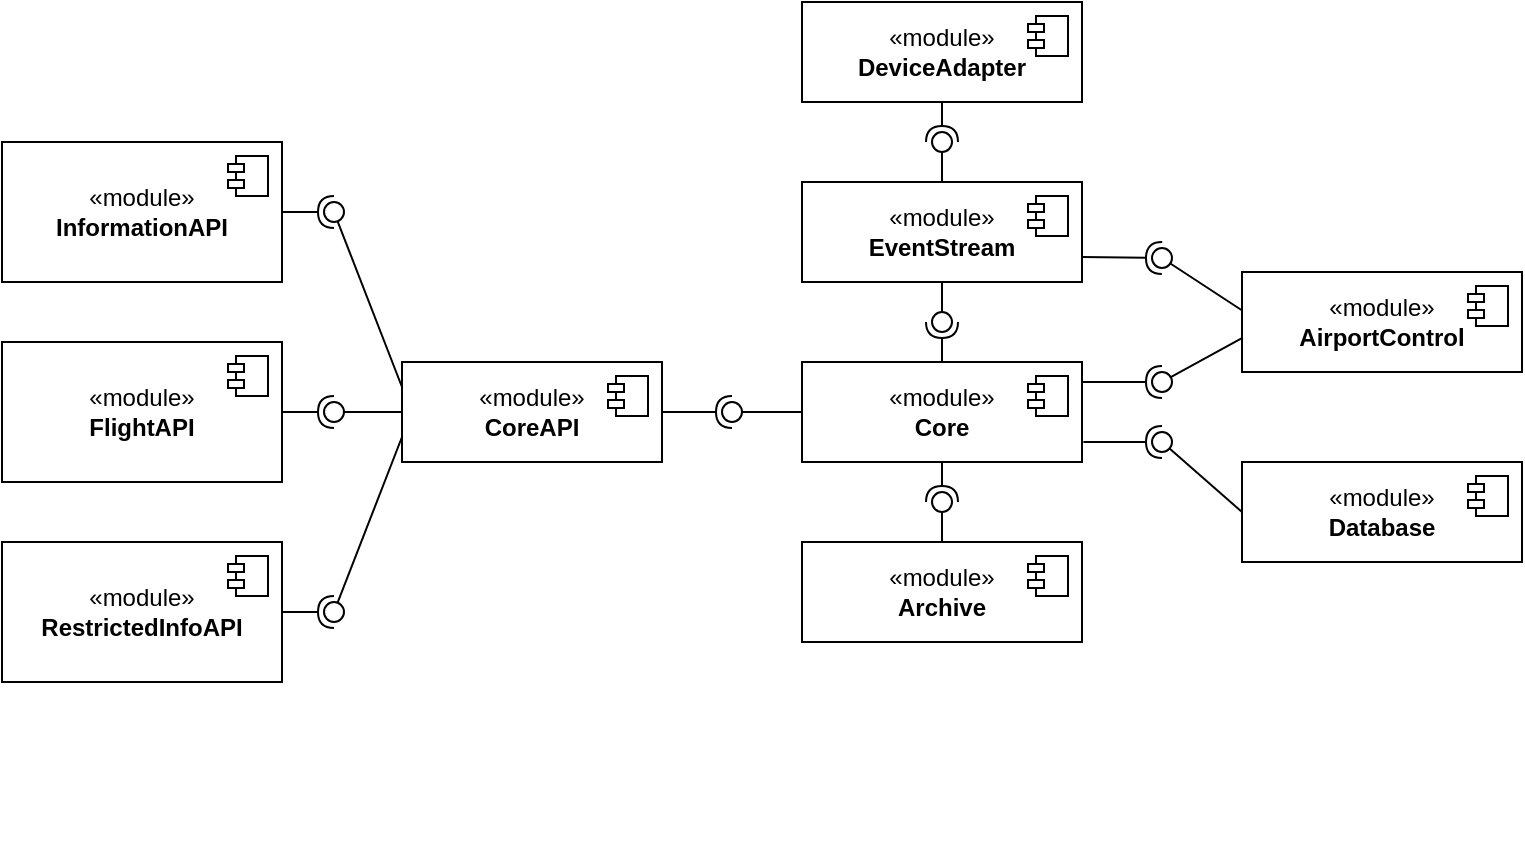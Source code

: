 <mxfile version="23.1.6" type="github">
  <diagram name="Page-1" id="HcmS3u_ktw_YCwsRuwHg">
    <mxGraphModel dx="882" dy="639" grid="1" gridSize="10" guides="1" tooltips="1" connect="1" arrows="1" fold="1" page="1" pageScale="1" pageWidth="827" pageHeight="1169" math="0" shadow="0">
      <root>
        <mxCell id="0" />
        <mxCell id="1" parent="0" />
        <mxCell id="WJw3mbz3F_eYc_uWYeea-5" value="«module»&lt;br&gt;&lt;b&gt;InformationAPI&lt;/b&gt;" style="html=1;dropTarget=0;whiteSpace=wrap;" parent="1" vertex="1">
          <mxGeometry x="34" y="100" width="140" height="70" as="geometry" />
        </mxCell>
        <mxCell id="WJw3mbz3F_eYc_uWYeea-6" value="" style="shape=module;jettyWidth=8;jettyHeight=4;" parent="WJw3mbz3F_eYc_uWYeea-5" vertex="1">
          <mxGeometry x="1" width="20" height="20" relative="1" as="geometry">
            <mxPoint x="-27" y="7" as="offset" />
          </mxGeometry>
        </mxCell>
        <mxCell id="WJw3mbz3F_eYc_uWYeea-7" value="«module»&lt;br&gt;&lt;b&gt;FlightAPI&lt;/b&gt;" style="html=1;dropTarget=0;whiteSpace=wrap;" parent="1" vertex="1">
          <mxGeometry x="34" y="200" width="140" height="70" as="geometry" />
        </mxCell>
        <mxCell id="WJw3mbz3F_eYc_uWYeea-8" value="" style="shape=module;jettyWidth=8;jettyHeight=4;" parent="WJw3mbz3F_eYc_uWYeea-7" vertex="1">
          <mxGeometry x="1" width="20" height="20" relative="1" as="geometry">
            <mxPoint x="-27" y="7" as="offset" />
          </mxGeometry>
        </mxCell>
        <mxCell id="WJw3mbz3F_eYc_uWYeea-9" value="«module»&lt;br&gt;&lt;b&gt;RestrictedInfoAPI&lt;/b&gt;" style="html=1;dropTarget=0;whiteSpace=wrap;" parent="1" vertex="1">
          <mxGeometry x="34" y="300" width="140" height="70" as="geometry" />
        </mxCell>
        <mxCell id="WJw3mbz3F_eYc_uWYeea-10" value="" style="shape=module;jettyWidth=8;jettyHeight=4;" parent="WJw3mbz3F_eYc_uWYeea-9" vertex="1">
          <mxGeometry x="1" width="20" height="20" relative="1" as="geometry">
            <mxPoint x="-27" y="7" as="offset" />
          </mxGeometry>
        </mxCell>
        <mxCell id="WJw3mbz3F_eYc_uWYeea-11" value="«module»&lt;br&gt;&lt;b&gt;Core&lt;/b&gt;" style="html=1;dropTarget=0;whiteSpace=wrap;" parent="1" vertex="1">
          <mxGeometry x="434" y="210" width="140" height="50" as="geometry" />
        </mxCell>
        <mxCell id="WJw3mbz3F_eYc_uWYeea-12" value="" style="shape=module;jettyWidth=8;jettyHeight=4;" parent="WJw3mbz3F_eYc_uWYeea-11" vertex="1">
          <mxGeometry x="1" width="20" height="20" relative="1" as="geometry">
            <mxPoint x="-27" y="7" as="offset" />
          </mxGeometry>
        </mxCell>
        <mxCell id="WJw3mbz3F_eYc_uWYeea-15" value="«module»&lt;br&gt;&lt;b&gt;EventStream&lt;/b&gt;" style="html=1;dropTarget=0;whiteSpace=wrap;" parent="1" vertex="1">
          <mxGeometry x="434" y="120" width="140" height="50" as="geometry" />
        </mxCell>
        <mxCell id="WJw3mbz3F_eYc_uWYeea-16" value="" style="shape=module;jettyWidth=8;jettyHeight=4;" parent="WJw3mbz3F_eYc_uWYeea-15" vertex="1">
          <mxGeometry x="1" width="20" height="20" relative="1" as="geometry">
            <mxPoint x="-27" y="7" as="offset" />
          </mxGeometry>
        </mxCell>
        <mxCell id="WJw3mbz3F_eYc_uWYeea-27" value="" style="rounded=0;orthogonalLoop=1;jettySize=auto;html=1;endArrow=halfCircle;endFill=0;endSize=6;strokeWidth=1;sketch=0;exitX=1;exitY=0.5;exitDx=0;exitDy=0;" parent="1" source="WJw3mbz3F_eYc_uWYeea-5" edge="1">
          <mxGeometry relative="1" as="geometry">
            <mxPoint x="314" y="95" as="sourcePoint" />
            <mxPoint x="200" y="135" as="targetPoint" />
          </mxGeometry>
        </mxCell>
        <mxCell id="WJw3mbz3F_eYc_uWYeea-29" value="" style="ellipse;whiteSpace=wrap;html=1;align=center;aspect=fixed;fillColor=none;strokeColor=none;resizable=0;perimeter=centerPerimeter;rotatable=0;allowArrows=0;points=[];outlineConnect=1;" parent="1" vertex="1">
          <mxGeometry x="224" y="90" width="10" height="10" as="geometry" />
        </mxCell>
        <mxCell id="WJw3mbz3F_eYc_uWYeea-30" value="" style="rounded=0;orthogonalLoop=1;jettySize=auto;html=1;endArrow=halfCircle;endFill=0;endSize=6;strokeWidth=1;sketch=0;fontSize=12;curved=1;exitX=1;exitY=0.5;exitDx=0;exitDy=0;" parent="1" source="WJw3mbz3F_eYc_uWYeea-7" edge="1">
          <mxGeometry relative="1" as="geometry">
            <mxPoint x="349" y="245" as="sourcePoint" />
            <mxPoint x="200" y="235" as="targetPoint" />
          </mxGeometry>
        </mxCell>
        <mxCell id="WJw3mbz3F_eYc_uWYeea-31" value="" style="ellipse;whiteSpace=wrap;html=1;align=center;aspect=fixed;fillColor=none;strokeColor=none;resizable=0;perimeter=centerPerimeter;rotatable=0;allowArrows=0;points=[];outlineConnect=1;" parent="1" vertex="1">
          <mxGeometry x="294" y="240" width="10" height="10" as="geometry" />
        </mxCell>
        <mxCell id="WJw3mbz3F_eYc_uWYeea-33" value="" style="rounded=0;orthogonalLoop=1;jettySize=auto;html=1;endArrow=halfCircle;endFill=0;endSize=6;strokeWidth=1;sketch=0;fontSize=12;curved=1;exitX=1;exitY=0.5;exitDx=0;exitDy=0;" parent="1" source="WJw3mbz3F_eYc_uWYeea-9" edge="1">
          <mxGeometry relative="1" as="geometry">
            <mxPoint x="259" y="350" as="sourcePoint" />
            <mxPoint x="200" y="335" as="targetPoint" />
          </mxGeometry>
        </mxCell>
        <mxCell id="WJw3mbz3F_eYc_uWYeea-34" value="" style="ellipse;whiteSpace=wrap;html=1;align=center;aspect=fixed;fillColor=none;strokeColor=none;resizable=0;perimeter=centerPerimeter;rotatable=0;allowArrows=0;points=[];outlineConnect=1;" parent="1" vertex="1">
          <mxGeometry x="234" y="390" width="10" height="10" as="geometry" />
        </mxCell>
        <mxCell id="WJw3mbz3F_eYc_uWYeea-35" value="«module»&lt;br&gt;&lt;b&gt;CoreAPI&lt;/b&gt;" style="html=1;dropTarget=0;whiteSpace=wrap;" parent="1" vertex="1">
          <mxGeometry x="234" y="210" width="130" height="50" as="geometry" />
        </mxCell>
        <mxCell id="WJw3mbz3F_eYc_uWYeea-36" value="" style="shape=module;jettyWidth=8;jettyHeight=4;" parent="WJw3mbz3F_eYc_uWYeea-35" vertex="1">
          <mxGeometry x="1" width="20" height="20" relative="1" as="geometry">
            <mxPoint x="-27" y="7" as="offset" />
          </mxGeometry>
        </mxCell>
        <mxCell id="WJw3mbz3F_eYc_uWYeea-46" value="" style="rounded=0;orthogonalLoop=1;jettySize=auto;html=1;endArrow=oval;endFill=0;sketch=0;sourcePerimeterSpacing=0;targetPerimeterSpacing=0;endSize=10;exitX=0;exitY=0.5;exitDx=0;exitDy=0;" parent="1" source="WJw3mbz3F_eYc_uWYeea-35" edge="1">
          <mxGeometry relative="1" as="geometry">
            <mxPoint x="334" y="55" as="sourcePoint" />
            <mxPoint x="200" y="235" as="targetPoint" />
          </mxGeometry>
        </mxCell>
        <mxCell id="WJw3mbz3F_eYc_uWYeea-47" value="" style="rounded=0;orthogonalLoop=1;jettySize=auto;html=1;endArrow=oval;endFill=0;sketch=0;sourcePerimeterSpacing=0;targetPerimeterSpacing=0;endSize=10;exitX=0;exitY=0.25;exitDx=0;exitDy=0;" parent="1" source="WJw3mbz3F_eYc_uWYeea-35" edge="1">
          <mxGeometry relative="1" as="geometry">
            <mxPoint x="334" y="55" as="sourcePoint" />
            <mxPoint x="200" y="135" as="targetPoint" />
          </mxGeometry>
        </mxCell>
        <mxCell id="WJw3mbz3F_eYc_uWYeea-48" value="" style="rounded=0;orthogonalLoop=1;jettySize=auto;html=1;endArrow=oval;endFill=0;sketch=0;sourcePerimeterSpacing=0;targetPerimeterSpacing=0;endSize=10;exitX=0;exitY=0.75;exitDx=0;exitDy=0;" parent="1" source="WJw3mbz3F_eYc_uWYeea-35" edge="1">
          <mxGeometry relative="1" as="geometry">
            <mxPoint x="334" y="55" as="sourcePoint" />
            <mxPoint x="200" y="335" as="targetPoint" />
          </mxGeometry>
        </mxCell>
        <mxCell id="WJw3mbz3F_eYc_uWYeea-51" value="" style="rounded=0;orthogonalLoop=1;jettySize=auto;html=1;endArrow=halfCircle;endFill=0;endSize=6;strokeWidth=1;sketch=0;exitX=1;exitY=0.5;exitDx=0;exitDy=0;" parent="1" source="WJw3mbz3F_eYc_uWYeea-35" target="WJw3mbz3F_eYc_uWYeea-53" edge="1">
          <mxGeometry relative="1" as="geometry">
            <mxPoint x="364" y="275" as="sourcePoint" />
          </mxGeometry>
        </mxCell>
        <mxCell id="WJw3mbz3F_eYc_uWYeea-54" value="" style="rounded=0;orthogonalLoop=1;jettySize=auto;html=1;endArrow=oval;endFill=0;sketch=0;sourcePerimeterSpacing=0;targetPerimeterSpacing=0;endSize=10;exitX=0;exitY=0.5;exitDx=0;exitDy=0;" parent="1" source="WJw3mbz3F_eYc_uWYeea-11" target="WJw3mbz3F_eYc_uWYeea-53" edge="1">
          <mxGeometry relative="1" as="geometry">
            <mxPoint x="434" y="235" as="sourcePoint" />
            <mxPoint x="394" y="240" as="targetPoint" />
          </mxGeometry>
        </mxCell>
        <mxCell id="WJw3mbz3F_eYc_uWYeea-53" value="" style="ellipse;whiteSpace=wrap;html=1;align=center;aspect=fixed;fillColor=none;strokeColor=none;resizable=0;perimeter=centerPerimeter;rotatable=0;allowArrows=0;points=[];outlineConnect=1;" parent="1" vertex="1">
          <mxGeometry x="394" y="230" width="10" height="10" as="geometry" />
        </mxCell>
        <mxCell id="WJw3mbz3F_eYc_uWYeea-62" value="«module»&lt;br&gt;&lt;b&gt;AirportControl&lt;/b&gt;" style="html=1;dropTarget=0;whiteSpace=wrap;" parent="1" vertex="1">
          <mxGeometry x="654" y="165" width="140" height="50" as="geometry" />
        </mxCell>
        <mxCell id="WJw3mbz3F_eYc_uWYeea-63" value="" style="shape=module;jettyWidth=8;jettyHeight=4;" parent="WJw3mbz3F_eYc_uWYeea-62" vertex="1">
          <mxGeometry x="1" width="20" height="20" relative="1" as="geometry">
            <mxPoint x="-27" y="7" as="offset" />
          </mxGeometry>
        </mxCell>
        <mxCell id="WJw3mbz3F_eYc_uWYeea-64" value="«module»&lt;br&gt;&lt;b&gt;DeviceAdapter&lt;/b&gt;" style="html=1;dropTarget=0;whiteSpace=wrap;" parent="1" vertex="1">
          <mxGeometry x="434" y="30" width="140" height="50" as="geometry" />
        </mxCell>
        <mxCell id="WJw3mbz3F_eYc_uWYeea-65" value="" style="shape=module;jettyWidth=8;jettyHeight=4;" parent="WJw3mbz3F_eYc_uWYeea-64" vertex="1">
          <mxGeometry x="1" width="20" height="20" relative="1" as="geometry">
            <mxPoint x="-27" y="7" as="offset" />
          </mxGeometry>
        </mxCell>
        <mxCell id="WJw3mbz3F_eYc_uWYeea-66" value="" style="rounded=0;orthogonalLoop=1;jettySize=auto;html=1;endArrow=halfCircle;endFill=0;endSize=6;strokeWidth=1;sketch=0;exitX=0.5;exitY=1;exitDx=0;exitDy=0;" parent="1" source="WJw3mbz3F_eYc_uWYeea-64" edge="1">
          <mxGeometry relative="1" as="geometry">
            <mxPoint x="614" y="365" as="sourcePoint" />
            <mxPoint x="504" y="100" as="targetPoint" />
          </mxGeometry>
        </mxCell>
        <mxCell id="WJw3mbz3F_eYc_uWYeea-67" value="" style="rounded=0;orthogonalLoop=1;jettySize=auto;html=1;endArrow=oval;endFill=0;sketch=0;sourcePerimeterSpacing=0;targetPerimeterSpacing=0;endSize=10;exitX=0.5;exitY=0;exitDx=0;exitDy=0;" parent="1" source="WJw3mbz3F_eYc_uWYeea-15" edge="1">
          <mxGeometry relative="1" as="geometry">
            <mxPoint x="574" y="365" as="sourcePoint" />
            <mxPoint x="504" y="100" as="targetPoint" />
          </mxGeometry>
        </mxCell>
        <mxCell id="WJw3mbz3F_eYc_uWYeea-68" value="" style="ellipse;whiteSpace=wrap;html=1;align=center;aspect=fixed;fillColor=none;strokeColor=none;resizable=0;perimeter=centerPerimeter;rotatable=0;allowArrows=0;points=[];outlineConnect=1;" parent="1" vertex="1">
          <mxGeometry x="589" y="360" width="10" height="10" as="geometry" />
        </mxCell>
        <mxCell id="WJw3mbz3F_eYc_uWYeea-70" value="" style="ellipse;whiteSpace=wrap;html=1;align=center;aspect=fixed;fillColor=none;strokeColor=none;resizable=0;perimeter=centerPerimeter;rotatable=0;allowArrows=0;points=[];outlineConnect=1;" parent="1" vertex="1">
          <mxGeometry x="394" y="440" width="10" height="10" as="geometry" />
        </mxCell>
        <mxCell id="WJw3mbz3F_eYc_uWYeea-71" value="" style="rounded=0;orthogonalLoop=1;jettySize=auto;html=1;endArrow=halfCircle;endFill=0;endSize=6;strokeWidth=1;sketch=0;exitX=0.5;exitY=0;exitDx=0;exitDy=0;" parent="1" source="WJw3mbz3F_eYc_uWYeea-11" edge="1">
          <mxGeometry relative="1" as="geometry">
            <mxPoint x="474" y="355" as="sourcePoint" />
            <mxPoint x="504" y="190" as="targetPoint" />
          </mxGeometry>
        </mxCell>
        <mxCell id="WJw3mbz3F_eYc_uWYeea-72" value="" style="rounded=0;orthogonalLoop=1;jettySize=auto;html=1;endArrow=oval;endFill=0;sketch=0;sourcePerimeterSpacing=0;targetPerimeterSpacing=0;endSize=10;exitX=0.5;exitY=1;exitDx=0;exitDy=0;" parent="1" source="WJw3mbz3F_eYc_uWYeea-15" edge="1">
          <mxGeometry relative="1" as="geometry">
            <mxPoint x="434" y="355" as="sourcePoint" />
            <mxPoint x="504" y="190" as="targetPoint" />
          </mxGeometry>
        </mxCell>
        <mxCell id="WJw3mbz3F_eYc_uWYeea-73" value="" style="ellipse;whiteSpace=wrap;html=1;align=center;aspect=fixed;fillColor=none;strokeColor=none;resizable=0;perimeter=centerPerimeter;rotatable=0;allowArrows=0;points=[];outlineConnect=1;" parent="1" vertex="1">
          <mxGeometry x="449" y="350" width="10" height="10" as="geometry" />
        </mxCell>
        <mxCell id="WJw3mbz3F_eYc_uWYeea-74" value="" style="rounded=0;orthogonalLoop=1;jettySize=auto;html=1;endArrow=halfCircle;endFill=0;endSize=6;strokeWidth=1;sketch=0;exitX=1;exitY=0.75;exitDx=0;exitDy=0;" parent="1" source="WJw3mbz3F_eYc_uWYeea-15" edge="1">
          <mxGeometry relative="1" as="geometry">
            <mxPoint x="694" y="275" as="sourcePoint" />
            <mxPoint x="614" y="158" as="targetPoint" />
          </mxGeometry>
        </mxCell>
        <mxCell id="WJw3mbz3F_eYc_uWYeea-75" value="" style="rounded=0;orthogonalLoop=1;jettySize=auto;html=1;endArrow=oval;endFill=0;sketch=0;sourcePerimeterSpacing=0;targetPerimeterSpacing=0;endSize=10;exitX=-0.002;exitY=0.38;exitDx=0;exitDy=0;exitPerimeter=0;" parent="1" source="WJw3mbz3F_eYc_uWYeea-62" edge="1">
          <mxGeometry relative="1" as="geometry">
            <mxPoint x="654" y="170" as="sourcePoint" />
            <mxPoint x="614" y="158" as="targetPoint" />
          </mxGeometry>
        </mxCell>
        <mxCell id="WJw3mbz3F_eYc_uWYeea-76" value="" style="ellipse;whiteSpace=wrap;html=1;align=center;aspect=fixed;fillColor=none;strokeColor=none;resizable=0;perimeter=centerPerimeter;rotatable=0;allowArrows=0;points=[];outlineConnect=1;" parent="1" vertex="1">
          <mxGeometry x="669" y="270" width="10" height="10" as="geometry" />
        </mxCell>
        <mxCell id="WJw3mbz3F_eYc_uWYeea-77" value="" style="rounded=0;orthogonalLoop=1;jettySize=auto;html=1;endArrow=halfCircle;endFill=0;endSize=6;strokeWidth=1;sketch=0;" parent="1" edge="1">
          <mxGeometry relative="1" as="geometry">
            <mxPoint x="574" y="220" as="sourcePoint" />
            <mxPoint x="614" y="220" as="targetPoint" />
          </mxGeometry>
        </mxCell>
        <mxCell id="WJw3mbz3F_eYc_uWYeea-78" value="" style="rounded=0;orthogonalLoop=1;jettySize=auto;html=1;endArrow=oval;endFill=0;sketch=0;sourcePerimeterSpacing=0;targetPerimeterSpacing=0;endSize=10;exitX=0.003;exitY=0.656;exitDx=0;exitDy=0;exitPerimeter=0;" parent="1" source="WJw3mbz3F_eYc_uWYeea-62" target="WJw3mbz3F_eYc_uWYeea-79" edge="1">
          <mxGeometry relative="1" as="geometry">
            <mxPoint x="614" y="255" as="sourcePoint" />
          </mxGeometry>
        </mxCell>
        <mxCell id="WJw3mbz3F_eYc_uWYeea-79" value="" style="ellipse;whiteSpace=wrap;html=1;align=center;aspect=fixed;fillColor=none;strokeColor=none;resizable=0;perimeter=centerPerimeter;rotatable=0;allowArrows=0;points=[];outlineConnect=1;" parent="1" vertex="1">
          <mxGeometry x="609" y="215" width="10" height="10" as="geometry" />
        </mxCell>
        <mxCell id="49DgqGdskVRsLcC14b9Y-1" value="«module»&lt;br&gt;&lt;b&gt;Archive&lt;/b&gt;" style="html=1;dropTarget=0;whiteSpace=wrap;" parent="1" vertex="1">
          <mxGeometry x="434" y="300" width="140" height="50" as="geometry" />
        </mxCell>
        <mxCell id="49DgqGdskVRsLcC14b9Y-2" value="" style="shape=module;jettyWidth=8;jettyHeight=4;" parent="49DgqGdskVRsLcC14b9Y-1" vertex="1">
          <mxGeometry x="1" width="20" height="20" relative="1" as="geometry">
            <mxPoint x="-27" y="7" as="offset" />
          </mxGeometry>
        </mxCell>
        <mxCell id="49DgqGdskVRsLcC14b9Y-3" value="" style="rounded=0;orthogonalLoop=1;jettySize=auto;html=1;endArrow=halfCircle;endFill=0;endSize=6;strokeWidth=1;sketch=0;exitX=0.5;exitY=1;exitDx=0;exitDy=0;" parent="1" source="WJw3mbz3F_eYc_uWYeea-11" edge="1">
          <mxGeometry relative="1" as="geometry">
            <mxPoint x="394" y="315" as="sourcePoint" />
            <mxPoint x="504" y="280" as="targetPoint" />
          </mxGeometry>
        </mxCell>
        <mxCell id="49DgqGdskVRsLcC14b9Y-4" value="" style="rounded=0;orthogonalLoop=1;jettySize=auto;html=1;endArrow=oval;endFill=0;sketch=0;sourcePerimeterSpacing=0;targetPerimeterSpacing=0;endSize=10;exitX=0.5;exitY=0;exitDx=0;exitDy=0;" parent="1" source="49DgqGdskVRsLcC14b9Y-1" edge="1">
          <mxGeometry relative="1" as="geometry">
            <mxPoint x="354" y="315" as="sourcePoint" />
            <mxPoint x="504" y="280" as="targetPoint" />
          </mxGeometry>
        </mxCell>
        <mxCell id="49DgqGdskVRsLcC14b9Y-5" value="" style="ellipse;whiteSpace=wrap;html=1;align=center;aspect=fixed;fillColor=none;strokeColor=none;resizable=0;perimeter=centerPerimeter;rotatable=0;allowArrows=0;points=[];outlineConnect=1;" parent="1" vertex="1">
          <mxGeometry x="369" y="310" width="10" height="10" as="geometry" />
        </mxCell>
        <mxCell id="K5AJ4Rv1wtPMsswv_Lw_-1" value="«module»&lt;br&gt;&lt;b&gt;Database&lt;/b&gt;" style="html=1;dropTarget=0;whiteSpace=wrap;" parent="1" vertex="1">
          <mxGeometry x="654" y="260" width="140" height="50" as="geometry" />
        </mxCell>
        <mxCell id="K5AJ4Rv1wtPMsswv_Lw_-2" value="" style="shape=module;jettyWidth=8;jettyHeight=4;" parent="K5AJ4Rv1wtPMsswv_Lw_-1" vertex="1">
          <mxGeometry x="1" width="20" height="20" relative="1" as="geometry">
            <mxPoint x="-27" y="7" as="offset" />
          </mxGeometry>
        </mxCell>
        <mxCell id="K5AJ4Rv1wtPMsswv_Lw_-3" value="" style="rounded=0;orthogonalLoop=1;jettySize=auto;html=1;endArrow=halfCircle;endFill=0;endSize=6;strokeWidth=1;sketch=0;exitX=1.005;exitY=0.8;exitDx=0;exitDy=0;exitPerimeter=0;" parent="1" source="WJw3mbz3F_eYc_uWYeea-11" edge="1">
          <mxGeometry relative="1" as="geometry">
            <mxPoint x="634" y="355" as="sourcePoint" />
            <mxPoint x="614" y="250" as="targetPoint" />
          </mxGeometry>
        </mxCell>
        <mxCell id="K5AJ4Rv1wtPMsswv_Lw_-4" value="" style="rounded=0;orthogonalLoop=1;jettySize=auto;html=1;endArrow=oval;endFill=0;sketch=0;sourcePerimeterSpacing=0;targetPerimeterSpacing=0;endSize=10;exitX=0;exitY=0.5;exitDx=0;exitDy=0;" parent="1" source="K5AJ4Rv1wtPMsswv_Lw_-1" edge="1">
          <mxGeometry relative="1" as="geometry">
            <mxPoint x="594" y="355" as="sourcePoint" />
            <mxPoint x="614" y="250" as="targetPoint" />
          </mxGeometry>
        </mxCell>
        <mxCell id="K5AJ4Rv1wtPMsswv_Lw_-5" value="" style="ellipse;whiteSpace=wrap;html=1;align=center;aspect=fixed;fillColor=none;strokeColor=none;resizable=0;perimeter=centerPerimeter;rotatable=0;allowArrows=0;points=[];outlineConnect=1;" parent="1" vertex="1">
          <mxGeometry x="609" y="350" width="10" height="10" as="geometry" />
        </mxCell>
      </root>
    </mxGraphModel>
  </diagram>
</mxfile>
